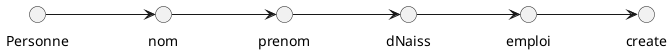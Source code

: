 @startuml

left to right direction
circle Personne
circle nom
circle prenom
circle dNaiss
circle emploi
circle create
Personne --> nom
nom --> prenom
prenom --> dNaiss
dNaiss --> emploi
emploi --> create

@enduml
